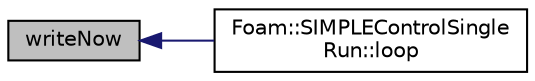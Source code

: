 digraph "writeNow"
{
  bgcolor="transparent";
  edge [fontname="Helvetica",fontsize="10",labelfontname="Helvetica",labelfontsize="10"];
  node [fontname="Helvetica",fontsize="10",shape=record];
  rankdir="LR";
  Node1 [label="writeNow",height=0.2,width=0.4,color="black", fillcolor="grey75", style="filled" fontcolor="black"];
  Node1 -> Node2 [dir="back",color="midnightblue",fontsize="10",style="solid",fontname="Helvetica"];
  Node2 [label="Foam::SIMPLEControlSingle\lRun::loop",height=0.2,width=0.4,color="black",URL="$classFoam_1_1SIMPLEControlSingleRun.html#adf77b77054c2d4c23b70556fe767f23e",tooltip="Loop. "];
}
